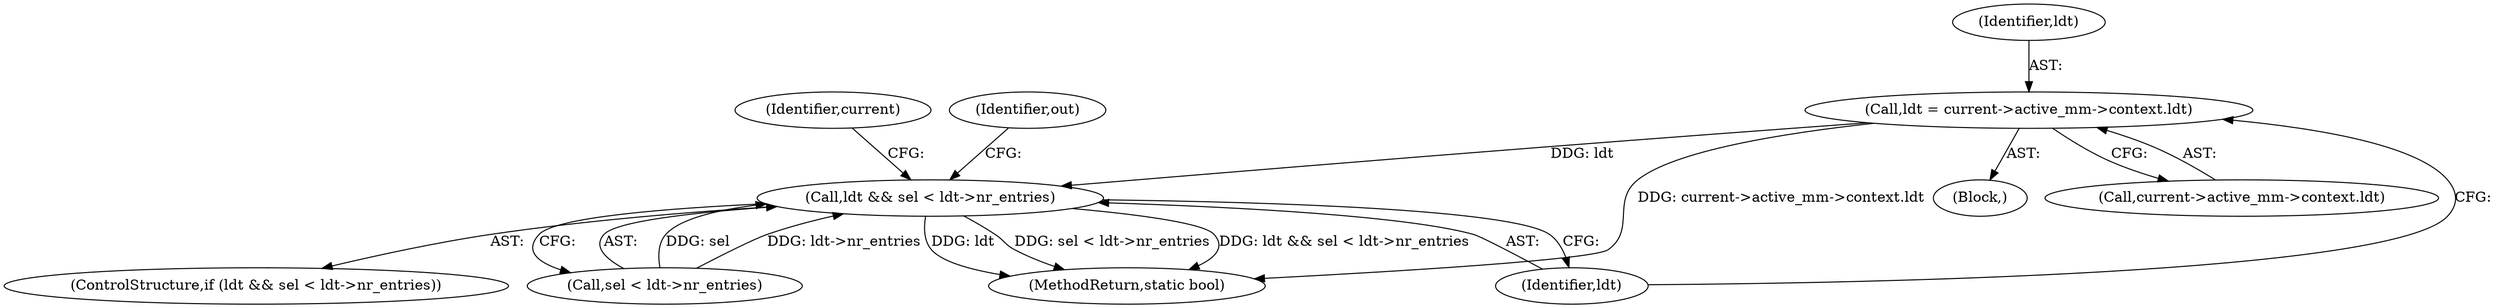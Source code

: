digraph "0_linux_de9f869616dd95e95c00bdd6b0fcd3421e8a4323@pointer" {
"1000134" [label="(Call,ldt = current->active_mm->context.ldt)"];
"1000144" [label="(Call,ldt && sel < ldt->nr_entries)"];
"1000145" [label="(Identifier,ldt)"];
"1000135" [label="(Identifier,ldt)"];
"1000168" [label="(Identifier,current)"];
"1000116" [label="(Block,)"];
"1000134" [label="(Call,ldt = current->active_mm->context.ldt)"];
"1000136" [label="(Call,current->active_mm->context.ldt)"];
"1000143" [label="(ControlStructure,if (ldt && sel < ldt->nr_entries))"];
"1000146" [label="(Call,sel < ldt->nr_entries)"];
"1000144" [label="(Call,ldt && sel < ldt->nr_entries)"];
"1000154" [label="(Identifier,out)"];
"1000206" [label="(MethodReturn,static bool)"];
"1000134" -> "1000116"  [label="AST: "];
"1000134" -> "1000136"  [label="CFG: "];
"1000135" -> "1000134"  [label="AST: "];
"1000136" -> "1000134"  [label="AST: "];
"1000145" -> "1000134"  [label="CFG: "];
"1000134" -> "1000206"  [label="DDG: current->active_mm->context.ldt"];
"1000134" -> "1000144"  [label="DDG: ldt"];
"1000144" -> "1000143"  [label="AST: "];
"1000144" -> "1000145"  [label="CFG: "];
"1000144" -> "1000146"  [label="CFG: "];
"1000145" -> "1000144"  [label="AST: "];
"1000146" -> "1000144"  [label="AST: "];
"1000154" -> "1000144"  [label="CFG: "];
"1000168" -> "1000144"  [label="CFG: "];
"1000144" -> "1000206"  [label="DDG: ldt && sel < ldt->nr_entries"];
"1000144" -> "1000206"  [label="DDG: ldt"];
"1000144" -> "1000206"  [label="DDG: sel < ldt->nr_entries"];
"1000146" -> "1000144"  [label="DDG: sel"];
"1000146" -> "1000144"  [label="DDG: ldt->nr_entries"];
}
